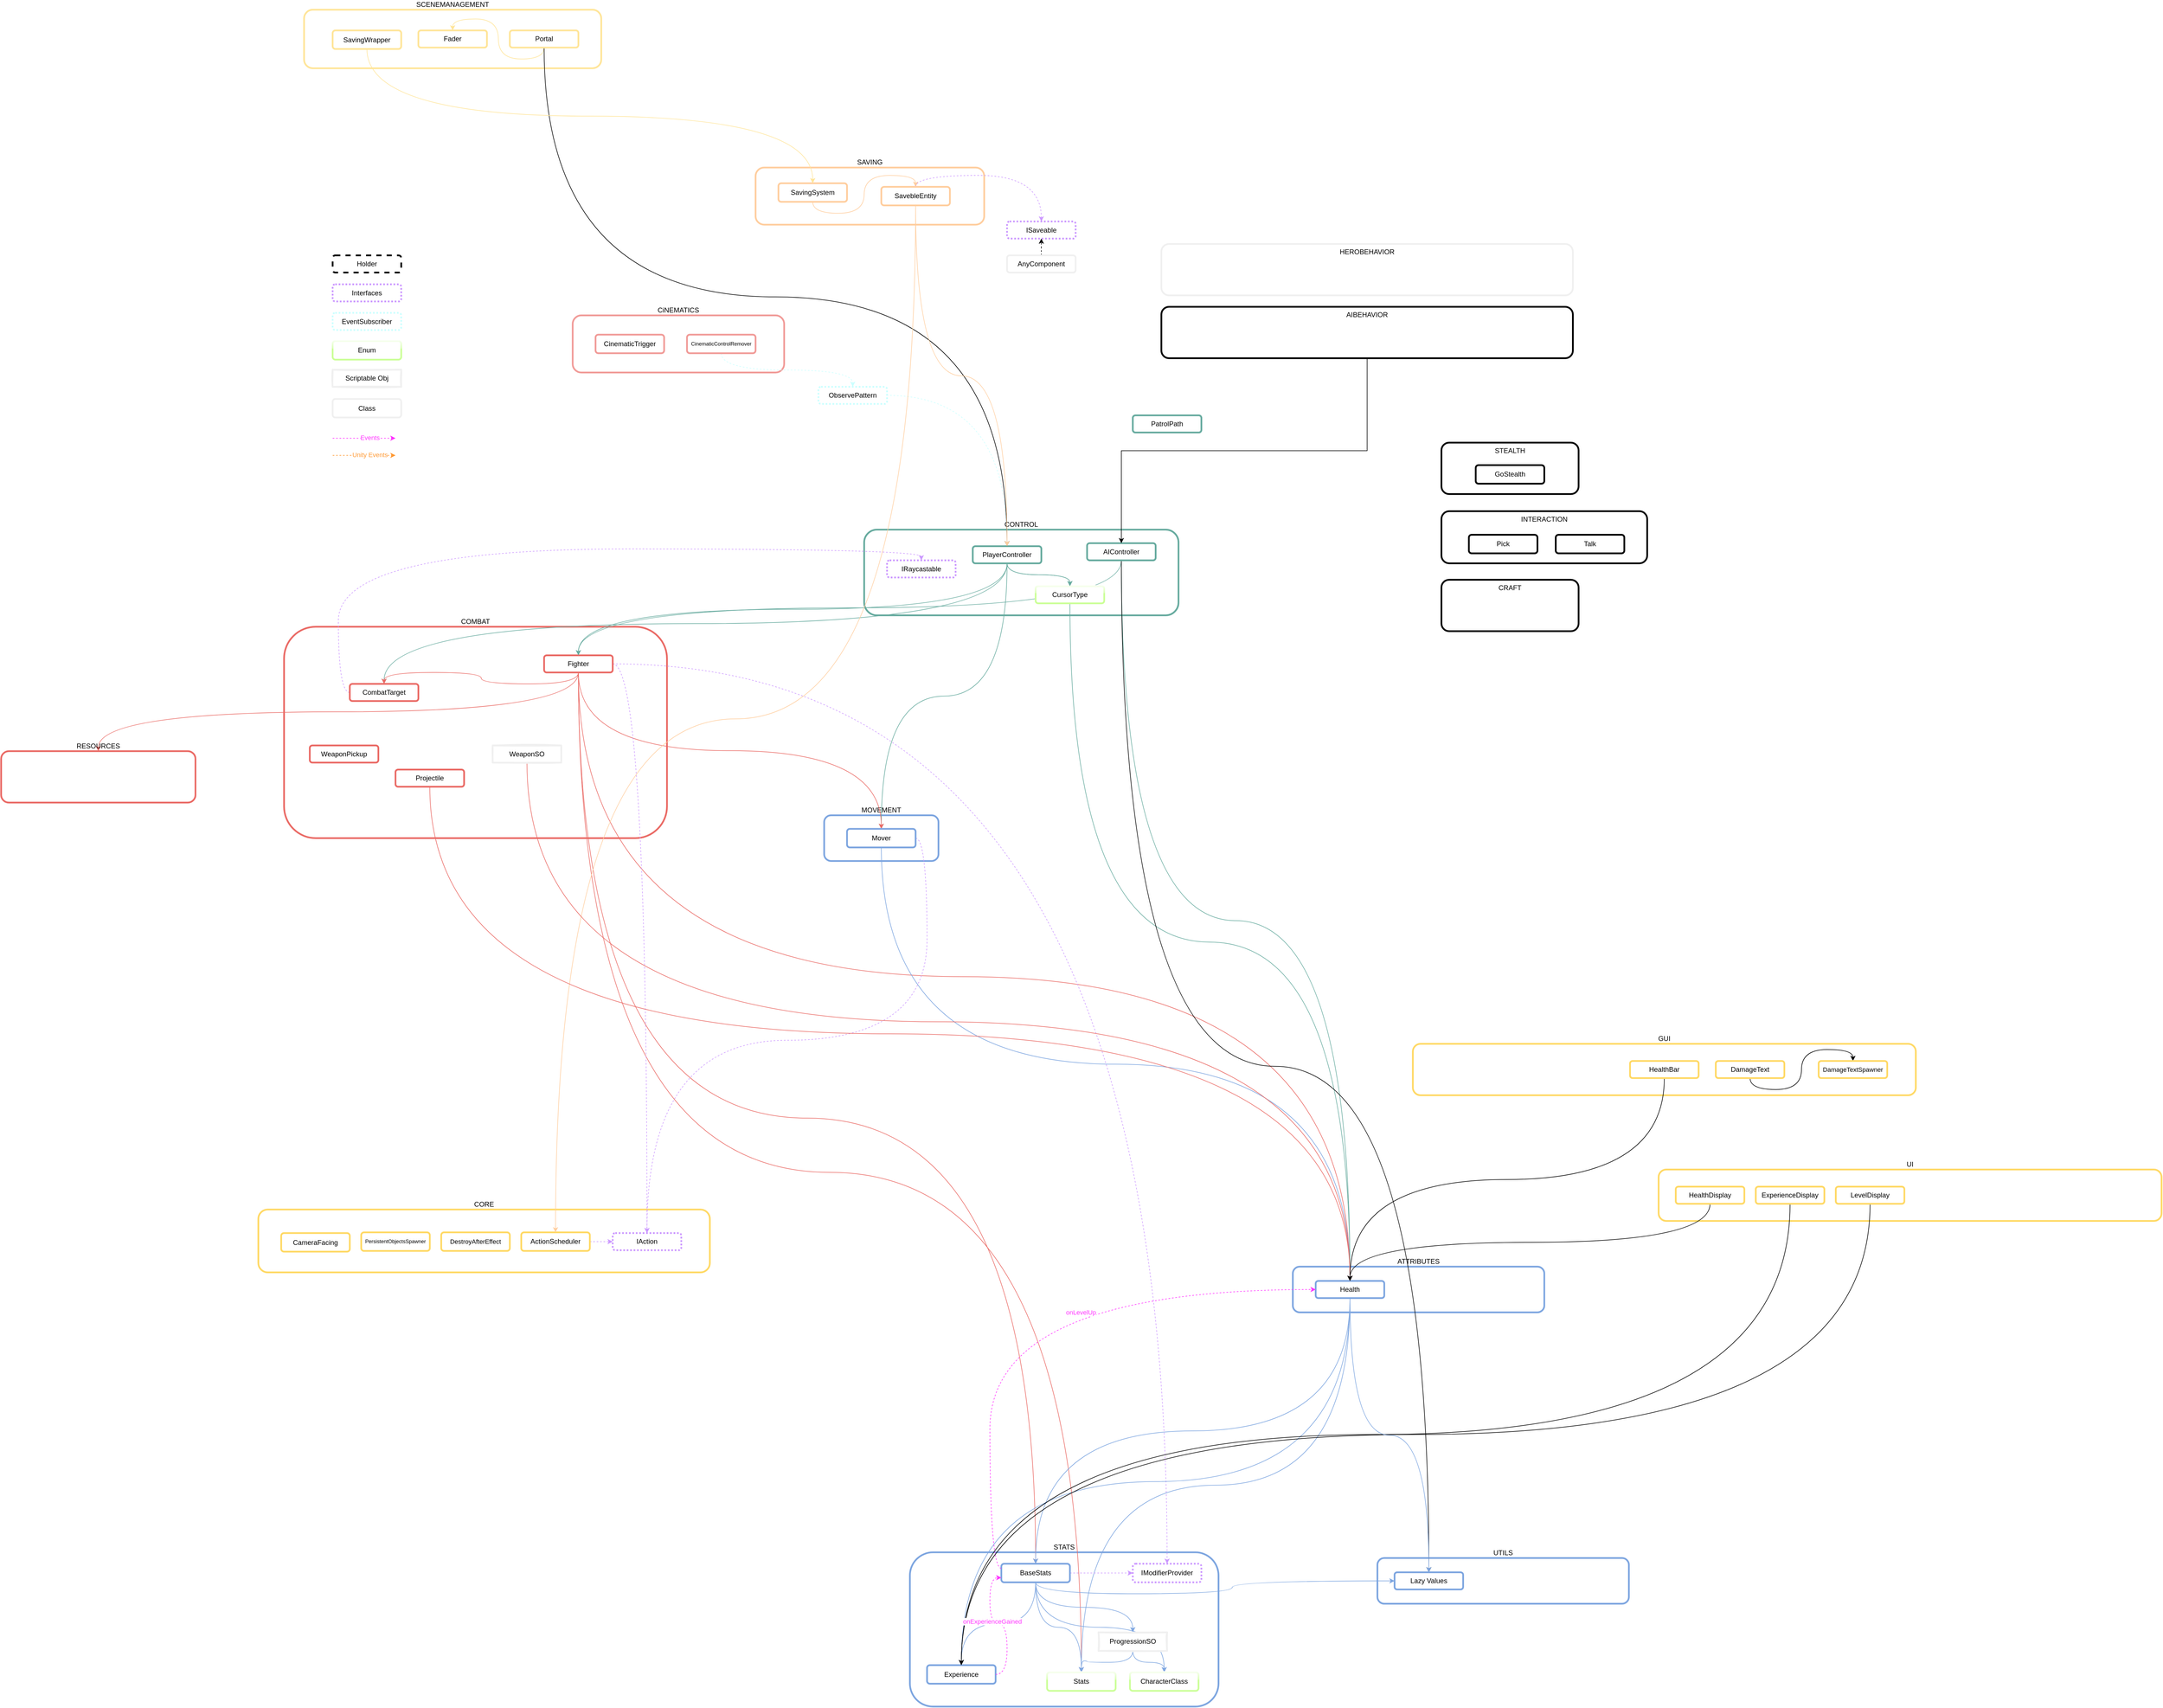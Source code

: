 <mxfile version="13.9.9" type="device"><diagram id="zX314c2a0iVQKS1Djk37" name="Page-1"><mxGraphModel dx="2031" dy="2031" grid="1" gridSize="10" guides="1" tooltips="1" connect="1" arrows="1" fold="1" page="0" pageScale="1" pageWidth="1169" pageHeight="827" math="0" shadow="0"><root><mxCell id="0"/><mxCell id="1" parent="0"/><mxCell id="zsmFEo4YWogc_A4wTc4F-1" value="GUI" style="rounded=1;whiteSpace=wrap;html=1;strokeWidth=3;align=center;labelPosition=center;verticalLabelPosition=top;verticalAlign=bottom;strokeColor=#FFD966;" vertex="1" parent="1"><mxGeometry x="2590" y="1050" width="880" height="90" as="geometry"/></mxCell><mxCell id="X6VIgtb2KW6PNqjNilxe-1" value="UTILS&lt;br&gt;" style="rounded=1;whiteSpace=wrap;html=1;strokeWidth=3;align=center;labelPosition=center;verticalLabelPosition=top;verticalAlign=bottom;strokeColor=#7EA6E0;" parent="1" vertex="1"><mxGeometry x="2528" y="1950" width="440" height="80" as="geometry"/></mxCell><mxCell id="M--ZH-eYUmiinffcp-uR-1" value="STATS" style="rounded=1;whiteSpace=wrap;html=1;strokeWidth=3;align=center;labelPosition=center;verticalLabelPosition=top;verticalAlign=bottom;strokeColor=#7EA6E0;" parent="1" vertex="1"><mxGeometry x="1710" y="1940" width="540" height="270" as="geometry"/></mxCell><mxCell id="ZDkZoz8RjI6pT5Ul04WW-2" value="ATTRIBUTES" style="rounded=1;whiteSpace=wrap;html=1;strokeWidth=3;align=center;labelPosition=center;verticalLabelPosition=top;verticalAlign=bottom;strokeColor=#7EA6E0;" parent="1" vertex="1"><mxGeometry x="2380" y="1440" width="440" height="80" as="geometry"/></mxCell><mxCell id="iRH559UZHxlroSiiS6P8-4" value="CONTROL" style="rounded=1;whiteSpace=wrap;html=1;strokeWidth=3;align=center;labelPosition=center;verticalLabelPosition=top;verticalAlign=bottom;strokeColor=#67AB9F;" parent="1" vertex="1"><mxGeometry x="1630" y="150" width="550" height="150" as="geometry"/></mxCell><mxCell id="iRH559UZHxlroSiiS6P8-5" value="COMBAT" style="rounded=1;whiteSpace=wrap;html=1;strokeWidth=3;align=center;labelPosition=center;verticalLabelPosition=top;verticalAlign=bottom;strokeColor=#EA6B66;" parent="1" vertex="1"><mxGeometry x="615" y="320" width="670" height="370" as="geometry"/></mxCell><mxCell id="iRH559UZHxlroSiiS6P8-6" value="MOVEMENT" style="rounded=1;whiteSpace=wrap;html=1;strokeWidth=3;align=center;labelPosition=center;verticalLabelPosition=top;verticalAlign=bottom;strokeColor=#7EA6E0;" parent="1" vertex="1"><mxGeometry x="1560" y="650" width="200" height="80" as="geometry"/></mxCell><mxCell id="iRH559UZHxlroSiiS6P8-7" value="CORE" style="rounded=1;whiteSpace=wrap;html=1;strokeWidth=3;align=center;labelPosition=center;verticalLabelPosition=top;verticalAlign=bottom;strokeColor=#FFD966;" parent="1" vertex="1"><mxGeometry x="570" y="1340" width="790" height="110" as="geometry"/></mxCell><mxCell id="iRH559UZHxlroSiiS6P8-12" style="edgeStyle=orthogonalEdgeStyle;curved=1;rounded=0;orthogonalLoop=1;jettySize=auto;html=1;exitX=0.5;exitY=1;exitDx=0;exitDy=0;strokeColor=#67AB9F;" parent="1" source="iRH559UZHxlroSiiS6P8-8" target="iRH559UZHxlroSiiS6P8-9" edge="1"><mxGeometry relative="1" as="geometry"/></mxCell><mxCell id="iRH559UZHxlroSiiS6P8-13" style="edgeStyle=orthogonalEdgeStyle;curved=1;rounded=0;orthogonalLoop=1;jettySize=auto;html=1;exitX=0.5;exitY=1;exitDx=0;exitDy=0;strokeColor=#67AB9F;" parent="1" source="iRH559UZHxlroSiiS6P8-8" target="iRH559UZHxlroSiiS6P8-10" edge="1"><mxGeometry relative="1" as="geometry"/></mxCell><mxCell id="iRH559UZHxlroSiiS6P8-14" style="edgeStyle=orthogonalEdgeStyle;curved=1;rounded=0;orthogonalLoop=1;jettySize=auto;html=1;exitX=0.5;exitY=1;exitDx=0;exitDy=0;strokeColor=#67AB9F;" parent="1" source="iRH559UZHxlroSiiS6P8-8" target="iRH559UZHxlroSiiS6P8-11" edge="1"><mxGeometry relative="1" as="geometry"/></mxCell><mxCell id="kNCLd0JwzTP5LptZBHXd-3" style="edgeStyle=orthogonalEdgeStyle;rounded=0;orthogonalLoop=1;jettySize=auto;html=1;exitX=0.5;exitY=1;exitDx=0;exitDy=0;entryX=0.5;entryY=0;entryDx=0;entryDy=0;curved=1;strokeColor=#67AB9F;" parent="1" source="e0aP07f5yo4V5EeplBB_-1" target="iRH559UZHxlroSiiS6P8-15" edge="1"><mxGeometry relative="1" as="geometry"/></mxCell><mxCell id="N1wHUoAwiyRKqID2jfQn-6" style="edgeStyle=orthogonalEdgeStyle;curved=1;rounded=0;orthogonalLoop=1;jettySize=auto;html=1;exitX=0.5;exitY=0;exitDx=0;exitDy=0;entryX=1;entryY=0.5;entryDx=0;entryDy=0;dashed=1;strokeColor=#CCFFFF;startArrow=classic;startFill=1;endArrow=none;endFill=0;" parent="1" source="iRH559UZHxlroSiiS6P8-8" target="N1wHUoAwiyRKqID2jfQn-3" edge="1"><mxGeometry relative="1" as="geometry"/></mxCell><mxCell id="e0aP07f5yo4V5EeplBB_-2" style="edgeStyle=orthogonalEdgeStyle;rounded=0;orthogonalLoop=1;jettySize=auto;html=1;exitX=0.5;exitY=1;exitDx=0;exitDy=0;strokeColor=#67AB9F;curved=1;" parent="1" source="iRH559UZHxlroSiiS6P8-8" target="e0aP07f5yo4V5EeplBB_-1" edge="1"><mxGeometry relative="1" as="geometry"/></mxCell><mxCell id="iRH559UZHxlroSiiS6P8-8" value="PlayerController" style="rounded=1;whiteSpace=wrap;html=1;strokeWidth=3;strokeColor=#67AB9F;" parent="1" vertex="1"><mxGeometry x="1820" y="179" width="120" height="30" as="geometry"/></mxCell><mxCell id="cIVPpor3GwVB7rOZy5on-6" style="edgeStyle=orthogonalEdgeStyle;curved=1;rounded=0;orthogonalLoop=1;jettySize=auto;html=1;exitX=0;exitY=0.5;exitDx=0;exitDy=0;entryX=0.5;entryY=0;entryDx=0;entryDy=0;dashed=1;strokeColor=#CC99FF;startFill=0;" parent="1" source="iRH559UZHxlroSiiS6P8-9" target="cIVPpor3GwVB7rOZy5on-1" edge="1"><mxGeometry relative="1" as="geometry"/></mxCell><mxCell id="iRH559UZHxlroSiiS6P8-9" value="CombatTarget" style="rounded=1;whiteSpace=wrap;html=1;strokeWidth=3;strokeColor=#EA6B66;" parent="1" vertex="1"><mxGeometry x="730" y="420" width="120" height="30" as="geometry"/></mxCell><mxCell id="iRH559UZHxlroSiiS6P8-24" style="edgeStyle=orthogonalEdgeStyle;curved=1;rounded=0;orthogonalLoop=1;jettySize=auto;html=1;exitX=0.5;exitY=1;exitDx=0;exitDy=0;entryX=0.5;entryY=0;entryDx=0;entryDy=0;strokeColor=#EA6B66;" parent="1" source="iRH559UZHxlroSiiS6P8-10" target="iRH559UZHxlroSiiS6P8-9" edge="1"><mxGeometry relative="1" as="geometry"/></mxCell><mxCell id="kNCLd0JwzTP5LptZBHXd-7" style="edgeStyle=orthogonalEdgeStyle;curved=1;rounded=0;orthogonalLoop=1;jettySize=auto;html=1;exitX=0.5;exitY=1;exitDx=0;exitDy=0;strokeColor=#EA6B66;" parent="1" source="iRH559UZHxlroSiiS6P8-10" target="iRH559UZHxlroSiiS6P8-15" edge="1"><mxGeometry relative="1" as="geometry"/></mxCell><mxCell id="kNCLd0JwzTP5LptZBHXd-11" style="edgeStyle=orthogonalEdgeStyle;curved=1;rounded=0;orthogonalLoop=1;jettySize=auto;html=1;exitX=0.5;exitY=1;exitDx=0;exitDy=0;entryX=0.5;entryY=0;entryDx=0;entryDy=0;strokeColor=#EA6B66;fontSize=11;" parent="1" source="iRH559UZHxlroSiiS6P8-10" target="iRH559UZHxlroSiiS6P8-11" edge="1"><mxGeometry relative="1" as="geometry"/></mxCell><mxCell id="ViICGSx4NlkoQtT_HBVr-11" style="edgeStyle=orthogonalEdgeStyle;curved=1;rounded=0;orthogonalLoop=1;jettySize=auto;html=1;exitX=0.5;exitY=1;exitDx=0;exitDy=0;strokeColor=#EA6B66;" parent="1" source="iRH559UZHxlroSiiS6P8-10" target="ViICGSx4NlkoQtT_HBVr-10" edge="1"><mxGeometry relative="1" as="geometry"/></mxCell><mxCell id="rMX1WeO0hdHqFgPA3dSa-14" style="edgeStyle=orthogonalEdgeStyle;curved=1;rounded=0;orthogonalLoop=1;jettySize=auto;html=1;exitX=0.5;exitY=1;exitDx=0;exitDy=0;strokeColor=#EA6B66;fontColor=#f0f0f0;" parent="1" source="iRH559UZHxlroSiiS6P8-10" target="M--ZH-eYUmiinffcp-uR-2" edge="1"><mxGeometry relative="1" as="geometry"/></mxCell><mxCell id="rMX1WeO0hdHqFgPA3dSa-15" style="edgeStyle=orthogonalEdgeStyle;curved=1;rounded=0;orthogonalLoop=1;jettySize=auto;html=1;exitX=0.5;exitY=1;exitDx=0;exitDy=0;strokeColor=#EA6B66;fontColor=#f0f0f0;" parent="1" source="iRH559UZHxlroSiiS6P8-10" target="SrPhJX4Bb_pIo2yQC8EW-4" edge="1"><mxGeometry relative="1" as="geometry"/></mxCell><mxCell id="UjUzf3WpbXGzhNyK7RH4-28" style="edgeStyle=orthogonalEdgeStyle;curved=1;rounded=0;orthogonalLoop=1;jettySize=auto;html=1;exitX=1;exitY=0.5;exitDx=0;exitDy=0;dashed=1;startArrow=none;startFill=0;strokeColor=#CC99FF;" parent="1" source="iRH559UZHxlroSiiS6P8-10" target="UjUzf3WpbXGzhNyK7RH4-18" edge="1"><mxGeometry relative="1" as="geometry"/></mxCell><mxCell id="UjUzf3WpbXGzhNyK7RH4-29" style="edgeStyle=orthogonalEdgeStyle;curved=1;rounded=0;orthogonalLoop=1;jettySize=auto;html=1;exitX=1;exitY=0.5;exitDx=0;exitDy=0;dashed=1;startArrow=none;startFill=0;strokeColor=#CC99FF;" parent="1" source="iRH559UZHxlroSiiS6P8-10" target="iRH559UZHxlroSiiS6P8-19" edge="1"><mxGeometry relative="1" as="geometry"/></mxCell><mxCell id="iRH559UZHxlroSiiS6P8-10" value="Fighter" style="rounded=1;whiteSpace=wrap;html=1;strokeWidth=3;strokeColor=#EA6B66;" parent="1" vertex="1"><mxGeometry x="1070" y="370" width="120" height="30" as="geometry"/></mxCell><mxCell id="kNCLd0JwzTP5LptZBHXd-2" style="edgeStyle=orthogonalEdgeStyle;rounded=0;orthogonalLoop=1;jettySize=auto;html=1;exitX=0.5;exitY=1;exitDx=0;exitDy=0;curved=1;strokeColor=#7EA6E0;" parent="1" source="iRH559UZHxlroSiiS6P8-11" target="iRH559UZHxlroSiiS6P8-15" edge="1"><mxGeometry relative="1" as="geometry"/></mxCell><mxCell id="UjUzf3WpbXGzhNyK7RH4-30" style="edgeStyle=orthogonalEdgeStyle;curved=1;rounded=0;orthogonalLoop=1;jettySize=auto;html=1;exitX=1;exitY=0.5;exitDx=0;exitDy=0;dashed=1;startArrow=none;startFill=0;strokeColor=#CC99FF;" parent="1" source="iRH559UZHxlroSiiS6P8-11" target="iRH559UZHxlroSiiS6P8-19" edge="1"><mxGeometry relative="1" as="geometry"/></mxCell><mxCell id="iRH559UZHxlroSiiS6P8-11" value="Mover" style="rounded=1;whiteSpace=wrap;html=1;strokeWidth=3;strokeColor=#7EA6E0;" parent="1" vertex="1"><mxGeometry x="1600" y="673.75" width="120" height="32.5" as="geometry"/></mxCell><mxCell id="SrPhJX4Bb_pIo2yQC8EW-3" style="edgeStyle=orthogonalEdgeStyle;curved=1;rounded=0;orthogonalLoop=1;jettySize=auto;html=1;exitX=0.5;exitY=1;exitDx=0;exitDy=0;strokeColor=#7EA6E0;" parent="1" source="iRH559UZHxlroSiiS6P8-15" target="SrPhJX4Bb_pIo2yQC8EW-2" edge="1"><mxGeometry relative="1" as="geometry"/></mxCell><mxCell id="UjUzf3WpbXGzhNyK7RH4-1" style="edgeStyle=orthogonalEdgeStyle;rounded=0;orthogonalLoop=1;jettySize=auto;html=1;exitX=0.5;exitY=1;exitDx=0;exitDy=0;curved=1;strokeColor=#7EA6E0;" parent="1" source="iRH559UZHxlroSiiS6P8-15" target="M--ZH-eYUmiinffcp-uR-2" edge="1"><mxGeometry relative="1" as="geometry"/></mxCell><mxCell id="UjUzf3WpbXGzhNyK7RH4-31" style="edgeStyle=orthogonalEdgeStyle;curved=1;rounded=0;orthogonalLoop=1;jettySize=auto;html=1;exitX=0.5;exitY=1;exitDx=0;exitDy=0;startArrow=none;strokeColor=#7EA6E0;" parent="1" source="iRH559UZHxlroSiiS6P8-15" target="SrPhJX4Bb_pIo2yQC8EW-4" edge="1"><mxGeometry relative="1" as="geometry"/></mxCell><mxCell id="iRH559UZHxlroSiiS6P8-15" value="Health" style="rounded=1;whiteSpace=wrap;html=1;strokeWidth=3;strokeColor=#7EA6E0;" parent="1" vertex="1"><mxGeometry x="2420" y="1465" width="120" height="30" as="geometry"/></mxCell><mxCell id="UjUzf3WpbXGzhNyK7RH4-26" style="edgeStyle=orthogonalEdgeStyle;curved=1;rounded=0;orthogonalLoop=1;jettySize=auto;html=1;exitX=1;exitY=0.5;exitDx=0;exitDy=0;entryX=0;entryY=0.5;entryDx=0;entryDy=0;dashed=1;startArrow=none;startFill=0;strokeColor=#CC99FF;" parent="1" source="iRH559UZHxlroSiiS6P8-18" target="iRH559UZHxlroSiiS6P8-19" edge="1"><mxGeometry relative="1" as="geometry"/></mxCell><mxCell id="iRH559UZHxlroSiiS6P8-18" value="ActionScheduler" style="rounded=1;whiteSpace=wrap;html=1;strokeWidth=3;strokeColor=#FFD966;" parent="1" vertex="1"><mxGeometry x="1030" y="1380" width="120" height="32.5" as="geometry"/></mxCell><mxCell id="iRH559UZHxlroSiiS6P8-19" value="IAction" style="rounded=1;whiteSpace=wrap;html=1;strokeWidth=3;strokeColor=#CC99FF;dashed=1;dashPattern=1 1;" parent="1" vertex="1"><mxGeometry x="1190" y="1381.25" width="120" height="30" as="geometry"/></mxCell><mxCell id="iRH559UZHxlroSiiS6P8-25" value="STEALTH" style="rounded=1;whiteSpace=wrap;html=1;strokeWidth=3;align=center;labelPosition=center;verticalLabelPosition=middle;verticalAlign=top;" parent="1" vertex="1"><mxGeometry x="2640" y="-2.25" width="240" height="90" as="geometry"/></mxCell><mxCell id="iRH559UZHxlroSiiS6P8-26" value="INTERACTION" style="rounded=1;whiteSpace=wrap;html=1;strokeWidth=3;align=center;labelPosition=center;verticalLabelPosition=middle;verticalAlign=top;" parent="1" vertex="1"><mxGeometry x="2640" y="117.75" width="360" height="91.25" as="geometry"/></mxCell><mxCell id="iRH559UZHxlroSiiS6P8-27" value="Pick" style="rounded=1;whiteSpace=wrap;html=1;strokeWidth=3;" parent="1" vertex="1"><mxGeometry x="2688" y="159" width="120" height="32.5" as="geometry"/></mxCell><mxCell id="iRH559UZHxlroSiiS6P8-28" value="Talk" style="rounded=1;whiteSpace=wrap;html=1;strokeWidth=3;" parent="1" vertex="1"><mxGeometry x="2840" y="159" width="120" height="32.5" as="geometry"/></mxCell><mxCell id="iRH559UZHxlroSiiS6P8-32" value="GoStealth" style="rounded=1;whiteSpace=wrap;html=1;strokeWidth=3;" parent="1" vertex="1"><mxGeometry x="2700" y="37.12" width="120" height="32.5" as="geometry"/></mxCell><mxCell id="kNCLd0JwzTP5LptZBHXd-4" style="edgeStyle=orthogonalEdgeStyle;curved=1;rounded=0;orthogonalLoop=1;jettySize=auto;html=1;exitX=0.5;exitY=1;exitDx=0;exitDy=0;strokeColor=#67AB9F;" parent="1" source="kNCLd0JwzTP5LptZBHXd-1" target="iRH559UZHxlroSiiS6P8-10" edge="1"><mxGeometry relative="1" as="geometry"/></mxCell><mxCell id="kNCLd0JwzTP5LptZBHXd-5" style="edgeStyle=orthogonalEdgeStyle;curved=1;rounded=0;orthogonalLoop=1;jettySize=auto;html=1;exitX=0.5;exitY=1;exitDx=0;exitDy=0;strokeColor=#67AB9F;" parent="1" source="kNCLd0JwzTP5LptZBHXd-1" target="iRH559UZHxlroSiiS6P8-15" edge="1"><mxGeometry relative="1" as="geometry"/></mxCell><mxCell id="X6VIgtb2KW6PNqjNilxe-5" style="edgeStyle=orthogonalEdgeStyle;curved=1;rounded=0;orthogonalLoop=1;jettySize=auto;html=1;exitX=0.5;exitY=1;exitDx=0;exitDy=0;entryX=0.5;entryY=0;entryDx=0;entryDy=0;" parent="1" source="kNCLd0JwzTP5LptZBHXd-1" target="X6VIgtb2KW6PNqjNilxe-2" edge="1"><mxGeometry relative="1" as="geometry"/></mxCell><mxCell id="kNCLd0JwzTP5LptZBHXd-1" value="AIController" style="rounded=1;whiteSpace=wrap;html=1;strokeWidth=3;strokeColor=#67AB9F;" parent="1" vertex="1"><mxGeometry x="2020" y="173.75" width="120" height="30" as="geometry"/></mxCell><mxCell id="kNCLd0JwzTP5LptZBHXd-6" value="Holder" style="rounded=1;whiteSpace=wrap;html=1;strokeWidth=3;dashed=1;" parent="1" vertex="1"><mxGeometry x="700" y="-330" width="120" height="30" as="geometry"/></mxCell><mxCell id="kNCLd0JwzTP5LptZBHXd-8" value="CRAFT" style="rounded=1;whiteSpace=wrap;html=1;strokeWidth=3;align=center;labelPosition=center;verticalLabelPosition=middle;verticalAlign=top;" parent="1" vertex="1"><mxGeometry x="2640" y="237.75" width="240" height="90" as="geometry"/></mxCell><mxCell id="kNCLd0JwzTP5LptZBHXd-10" value="Interfaces" style="rounded=1;whiteSpace=wrap;html=1;strokeWidth=3;strokeColor=#CC99FF;dashed=1;dashPattern=1 1;" parent="1" vertex="1"><mxGeometry x="700" y="-279.37" width="120" height="30" as="geometry"/></mxCell><mxCell id="ciauo1n9awB_bm5yY3an-2" style="edgeStyle=orthogonalEdgeStyle;rounded=0;orthogonalLoop=1;jettySize=auto;html=1;exitX=0.5;exitY=1;exitDx=0;exitDy=0;" parent="1" source="ciauo1n9awB_bm5yY3an-1" target="kNCLd0JwzTP5LptZBHXd-1" edge="1"><mxGeometry relative="1" as="geometry"/></mxCell><mxCell id="ciauo1n9awB_bm5yY3an-1" value="AIBEHAVIOR" style="rounded=1;whiteSpace=wrap;html=1;strokeWidth=3;align=center;labelPosition=center;verticalLabelPosition=middle;verticalAlign=top;" parent="1" vertex="1"><mxGeometry x="2150" y="-240" width="720" height="90" as="geometry"/></mxCell><mxCell id="ciauo1n9awB_bm5yY3an-3" value="PatrolPath" style="rounded=1;whiteSpace=wrap;html=1;strokeWidth=3;strokeColor=#67AB9F;" parent="1" vertex="1"><mxGeometry x="2100" y="-50" width="120" height="30" as="geometry"/></mxCell><mxCell id="5K2S2vKHAfXSxy706iJU-1" value="CiNEMATICS" style="rounded=1;whiteSpace=wrap;html=1;strokeWidth=3;align=center;labelPosition=center;verticalLabelPosition=top;verticalAlign=bottom;strokeColor=#F19C99;" parent="1" vertex="1"><mxGeometry x="1120" y="-225" width="370" height="100" as="geometry"/></mxCell><mxCell id="5K2S2vKHAfXSxy706iJU-3" value="CinematicTrigger" style="rounded=1;whiteSpace=wrap;html=1;strokeWidth=3;strokeColor=#F19C99;verticalAlign=middle;" parent="1" vertex="1"><mxGeometry x="1160" y="-191.25" width="120" height="32.5" as="geometry"/></mxCell><mxCell id="5K2S2vKHAfXSxy706iJU-4" value="EventSubscriber" style="rounded=1;whiteSpace=wrap;html=1;strokeWidth=3;dashed=1;dashPattern=1 1;strokeColor=#CCFFFF;" parent="1" vertex="1"><mxGeometry x="700" y="-229.37" width="120" height="30" as="geometry"/></mxCell><mxCell id="N1wHUoAwiyRKqID2jfQn-4" style="edgeStyle=orthogonalEdgeStyle;rounded=0;orthogonalLoop=1;jettySize=auto;html=1;exitX=0.5;exitY=1;exitDx=0;exitDy=0;curved=1;dashed=1;strokeColor=#CCFFFF;startArrow=none;startFill=0;" parent="1" source="5K2S2vKHAfXSxy706iJU-5" target="N1wHUoAwiyRKqID2jfQn-3" edge="1"><mxGeometry relative="1" as="geometry"/></mxCell><mxCell id="5K2S2vKHAfXSxy706iJU-5" value="CinematicControlRemover" style="rounded=1;whiteSpace=wrap;html=1;strokeWidth=3;strokeColor=#F19C99;verticalAlign=middle;fontSize=9;" parent="1" vertex="1"><mxGeometry x="1320" y="-191.25" width="120" height="32.5" as="geometry"/></mxCell><mxCell id="N1wHUoAwiyRKqID2jfQn-3" value="ObservePattern" style="rounded=1;whiteSpace=wrap;html=1;strokeWidth=3;dashed=1;dashPattern=1 1;strokeColor=#CCFFFF;" parent="1" vertex="1"><mxGeometry x="1550" y="-100" width="120" height="30" as="geometry"/></mxCell><mxCell id="N1wHUoAwiyRKqID2jfQn-7" value="SCENEMANAGEMENT" style="rounded=1;whiteSpace=wrap;html=1;strokeWidth=3;align=center;labelPosition=center;verticalLabelPosition=top;verticalAlign=bottom;strokeColor=#FFE599;" parent="1" vertex="1"><mxGeometry x="650" y="-760" width="520" height="102.5" as="geometry"/></mxCell><mxCell id="N1wHUoAwiyRKqID2jfQn-9" value="Fader" style="rounded=1;whiteSpace=wrap;html=1;strokeWidth=3;strokeColor=#FFE599;" parent="1" vertex="1"><mxGeometry x="850" y="-723.75" width="120" height="30" as="geometry"/></mxCell><mxCell id="N1wHUoAwiyRKqID2jfQn-12" style="edgeStyle=orthogonalEdgeStyle;curved=1;rounded=0;orthogonalLoop=1;jettySize=auto;html=1;exitX=0.5;exitY=1;exitDx=0;exitDy=0;entryX=0.5;entryY=0;entryDx=0;entryDy=0;startArrow=none;startFill=0;strokeColor=#FFE599;endArrow=classic;endFill=1;" parent="1" source="N1wHUoAwiyRKqID2jfQn-10" target="N1wHUoAwiyRKqID2jfQn-9" edge="1"><mxGeometry relative="1" as="geometry"/></mxCell><mxCell id="zsmFEo4YWogc_A4wTc4F-4" style="edgeStyle=orthogonalEdgeStyle;curved=1;rounded=0;orthogonalLoop=1;jettySize=auto;html=1;exitX=0.5;exitY=1;exitDx=0;exitDy=0;entryX=0.5;entryY=0;entryDx=0;entryDy=0;" edge="1" parent="1" source="N1wHUoAwiyRKqID2jfQn-10" target="iRH559UZHxlroSiiS6P8-8"><mxGeometry relative="1" as="geometry"/></mxCell><mxCell id="N1wHUoAwiyRKqID2jfQn-10" value="Portal" style="rounded=1;whiteSpace=wrap;html=1;strokeWidth=3;strokeColor=#FFE599;" parent="1" vertex="1"><mxGeometry x="1010" y="-723.75" width="120" height="30" as="geometry"/></mxCell><mxCell id="N1wHUoAwiyRKqID2jfQn-13" value="PersistentObjectsSpawner" style="rounded=1;whiteSpace=wrap;html=1;strokeWidth=3;strokeColor=#FFD966;fontSize=9;" parent="1" vertex="1"><mxGeometry x="750" y="1380" width="120" height="32.5" as="geometry"/></mxCell><mxCell id="N1wHUoAwiyRKqID2jfQn-14" value="SAVING&lt;br&gt;" style="rounded=1;whiteSpace=wrap;html=1;strokeWidth=3;align=center;labelPosition=center;verticalLabelPosition=top;verticalAlign=bottom;strokeColor=#FFCE9F;" parent="1" vertex="1"><mxGeometry x="1440" y="-483.75" width="400" height="100" as="geometry"/></mxCell><mxCell id="Mkf17UDLlmEJd6N1qRmk-4" style="edgeStyle=orthogonalEdgeStyle;rounded=0;orthogonalLoop=1;jettySize=auto;html=1;exitX=0.5;exitY=1;exitDx=0;exitDy=0;entryX=0.5;entryY=0;entryDx=0;entryDy=0;curved=1;strokeColor=#FFCE9F;" parent="1" source="Mkf17UDLlmEJd6N1qRmk-1" target="Mkf17UDLlmEJd6N1qRmk-3" edge="1"><mxGeometry relative="1" as="geometry"/></mxCell><mxCell id="Mkf17UDLlmEJd6N1qRmk-1" value="SavingSystem" style="rounded=1;whiteSpace=wrap;html=1;strokeWidth=3;verticalAlign=middle;strokeColor=#FFCE9F;" parent="1" vertex="1"><mxGeometry x="1480" y="-456.25" width="120" height="32.5" as="geometry"/></mxCell><mxCell id="ViICGSx4NlkoQtT_HBVr-8" style="edgeStyle=orthogonalEdgeStyle;curved=1;rounded=0;orthogonalLoop=1;jettySize=auto;html=1;exitX=0.5;exitY=1;exitDx=0;exitDy=0;entryX=0.5;entryY=0;entryDx=0;entryDy=0;strokeColor=#FFE599;endFill=1;startFill=0;" parent="1" source="Mkf17UDLlmEJd6N1qRmk-2" target="Mkf17UDLlmEJd6N1qRmk-1" edge="1"><mxGeometry relative="1" as="geometry"/></mxCell><mxCell id="Mkf17UDLlmEJd6N1qRmk-2" value="SavingWrapper" style="rounded=1;whiteSpace=wrap;html=1;strokeWidth=3;verticalAlign=middle;strokeColor=#FFE599;" parent="1" vertex="1"><mxGeometry x="700" y="-723.75" width="120" height="32.5" as="geometry"/></mxCell><mxCell id="Mkf17UDLlmEJd6N1qRmk-5" style="edgeStyle=orthogonalEdgeStyle;curved=1;rounded=0;orthogonalLoop=1;jettySize=auto;html=1;exitX=0.5;exitY=1;exitDx=0;exitDy=0;strokeColor=#FFCE9F;" parent="1" source="Mkf17UDLlmEJd6N1qRmk-3" target="iRH559UZHxlroSiiS6P8-8" edge="1"><mxGeometry relative="1" as="geometry"/></mxCell><mxCell id="Mkf17UDLlmEJd6N1qRmk-6" style="edgeStyle=orthogonalEdgeStyle;curved=1;rounded=0;orthogonalLoop=1;jettySize=auto;html=1;exitX=0.5;exitY=1;exitDx=0;exitDy=0;strokeColor=#FFCE9F;" parent="1" source="Mkf17UDLlmEJd6N1qRmk-3" target="iRH559UZHxlroSiiS6P8-18" edge="1"><mxGeometry relative="1" as="geometry"/></mxCell><mxCell id="ViICGSx4NlkoQtT_HBVr-4" style="edgeStyle=orthogonalEdgeStyle;curved=1;rounded=0;orthogonalLoop=1;jettySize=auto;html=1;exitX=0.5;exitY=0;exitDx=0;exitDy=0;entryX=0.5;entryY=0;entryDx=0;entryDy=0;dashed=1;strokeColor=#CC99FF;" parent="1" source="Mkf17UDLlmEJd6N1qRmk-3" target="ViICGSx4NlkoQtT_HBVr-3" edge="1"><mxGeometry relative="1" as="geometry"/></mxCell><mxCell id="Mkf17UDLlmEJd6N1qRmk-3" value="SavebleEntity" style="rounded=1;whiteSpace=wrap;html=1;strokeWidth=3;verticalAlign=middle;strokeColor=#FFCE9F;" parent="1" vertex="1"><mxGeometry x="1660" y="-450" width="120" height="32.5" as="geometry"/></mxCell><mxCell id="Mkf17UDLlmEJd6N1qRmk-7" value="HEROBEHAVIOR" style="rounded=1;whiteSpace=wrap;html=1;strokeWidth=3;align=center;labelPosition=center;verticalLabelPosition=middle;verticalAlign=top;strokeColor=#F0F0F0;" parent="1" vertex="1"><mxGeometry x="2150" y="-350" width="720" height="90" as="geometry"/></mxCell><mxCell id="ViICGSx4NlkoQtT_HBVr-3" value="ISaveable" style="rounded=1;whiteSpace=wrap;html=1;strokeWidth=3;dashed=1;dashPattern=1 1;strokeColor=#CC99FF;" parent="1" vertex="1"><mxGeometry x="1880" y="-389.37" width="120" height="30" as="geometry"/></mxCell><mxCell id="ViICGSx4NlkoQtT_HBVr-6" style="edgeStyle=orthogonalEdgeStyle;curved=1;rounded=0;orthogonalLoop=1;jettySize=auto;html=1;exitX=0.5;exitY=0;exitDx=0;exitDy=0;dashed=1;" parent="1" source="ViICGSx4NlkoQtT_HBVr-5" target="ViICGSx4NlkoQtT_HBVr-3" edge="1"><mxGeometry relative="1" as="geometry"/></mxCell><mxCell id="ViICGSx4NlkoQtT_HBVr-5" value="AnyComponent" style="rounded=1;whiteSpace=wrap;html=1;strokeWidth=3;strokeColor=#F0F0F0;" parent="1" vertex="1"><mxGeometry x="1880" y="-330" width="120" height="30" as="geometry"/></mxCell><mxCell id="ViICGSx4NlkoQtT_HBVr-10" value="RESOURCES" style="rounded=1;whiteSpace=wrap;html=1;strokeWidth=3;align=center;labelPosition=center;verticalLabelPosition=top;verticalAlign=bottom;strokeColor=#EA6B66;" parent="1" vertex="1"><mxGeometry x="120" y="537.75" width="340" height="90" as="geometry"/></mxCell><mxCell id="oPLiyMP14bYIOw7efiJT-1" value="WeaponPickup" style="rounded=1;whiteSpace=wrap;html=1;strokeWidth=3;strokeColor=#EA6B66;" parent="1" vertex="1"><mxGeometry x="660" y="527.75" width="120" height="30" as="geometry"/></mxCell><mxCell id="oPLiyMP14bYIOw7efiJT-3" style="edgeStyle=orthogonalEdgeStyle;rounded=0;orthogonalLoop=1;jettySize=auto;html=1;exitX=0.5;exitY=1;exitDx=0;exitDy=0;entryX=0.5;entryY=0;entryDx=0;entryDy=0;strokeColor=#EA6B66;curved=1;" parent="1" source="oPLiyMP14bYIOw7efiJT-2" target="iRH559UZHxlroSiiS6P8-15" edge="1"><mxGeometry relative="1" as="geometry"/></mxCell><mxCell id="oPLiyMP14bYIOw7efiJT-2" value="Projectile" style="rounded=1;whiteSpace=wrap;html=1;strokeWidth=3;strokeColor=#EA6B66;" parent="1" vertex="1"><mxGeometry x="810" y="570" width="120" height="30" as="geometry"/></mxCell><mxCell id="oPLiyMP14bYIOw7efiJT-5" style="edgeStyle=orthogonalEdgeStyle;curved=1;rounded=0;orthogonalLoop=1;jettySize=auto;html=1;exitX=0.5;exitY=1;exitDx=0;exitDy=0;strokeColor=#EA6B66;" parent="1" source="oPLiyMP14bYIOw7efiJT-4" target="iRH559UZHxlroSiiS6P8-15" edge="1"><mxGeometry relative="1" as="geometry"><mxPoint x="1880" y="750" as="targetPoint"/></mxGeometry></mxCell><mxCell id="oPLiyMP14bYIOw7efiJT-4" value="WeaponSO" style="rounded=0;whiteSpace=wrap;html=1;strokeWidth=3;strokeColor=#f0f0f0;shadow=0;gradientDirection=east;glass=0;sketch=1;" parent="1" vertex="1"><mxGeometry x="980" y="527.75" width="120" height="30" as="geometry"/></mxCell><mxCell id="8XZOd8Yv6ka2B8i0Pcgx-1" value="DestroyAfterEffect" style="rounded=1;whiteSpace=wrap;html=1;strokeWidth=3;strokeColor=#FFD966;fontSize=11;" parent="1" vertex="1"><mxGeometry x="890" y="1380" width="120" height="32.5" as="geometry"/></mxCell><mxCell id="SrPhJX4Bb_pIo2yQC8EW-9" style="edgeStyle=orthogonalEdgeStyle;curved=1;rounded=0;orthogonalLoop=1;jettySize=auto;html=1;exitX=0.5;exitY=1;exitDx=0;exitDy=0;entryX=0.5;entryY=0;entryDx=0;entryDy=0;strokeColor=#7EA6E0;" parent="1" source="M--ZH-eYUmiinffcp-uR-2" target="SrPhJX4Bb_pIo2yQC8EW-2" edge="1"><mxGeometry relative="1" as="geometry"/></mxCell><mxCell id="SrPhJX4Bb_pIo2yQC8EW-10" style="edgeStyle=orthogonalEdgeStyle;curved=1;rounded=0;orthogonalLoop=1;jettySize=auto;html=1;exitX=0.5;exitY=1;exitDx=0;exitDy=0;strokeColor=#7EA6E0;" parent="1" source="M--ZH-eYUmiinffcp-uR-2" target="SrPhJX4Bb_pIo2yQC8EW-4" edge="1"><mxGeometry relative="1" as="geometry"/></mxCell><mxCell id="UjUzf3WpbXGzhNyK7RH4-19" style="edgeStyle=orthogonalEdgeStyle;curved=1;rounded=0;orthogonalLoop=1;jettySize=auto;html=1;exitX=1;exitY=0.5;exitDx=0;exitDy=0;entryX=0;entryY=0.5;entryDx=0;entryDy=0;startArrow=none;startFill=0;dashed=1;strokeColor=#CC99FF;" parent="1" source="M--ZH-eYUmiinffcp-uR-2" target="UjUzf3WpbXGzhNyK7RH4-18" edge="1"><mxGeometry relative="1" as="geometry"/></mxCell><mxCell id="bXVBPZHDAnFBpzh7sfVz-1" style="edgeStyle=orthogonalEdgeStyle;rounded=0;orthogonalLoop=1;jettySize=auto;html=1;exitX=0.5;exitY=1;exitDx=0;exitDy=0;entryX=0.5;entryY=0;entryDx=0;entryDy=0;strokeColor=#7EA6E0;curved=1;" parent="1" source="M--ZH-eYUmiinffcp-uR-2" target="ZDkZoz8RjI6pT5Ul04WW-1" edge="1"><mxGeometry relative="1" as="geometry"/></mxCell><mxCell id="bXVBPZHDAnFBpzh7sfVz-2" style="edgeStyle=orthogonalEdgeStyle;curved=1;rounded=0;orthogonalLoop=1;jettySize=auto;html=1;exitX=0.5;exitY=1;exitDx=0;exitDy=0;entryX=0.5;entryY=0;entryDx=0;entryDy=0;strokeColor=#7EA6E0;" parent="1" source="M--ZH-eYUmiinffcp-uR-2" target="SrPhJX4Bb_pIo2yQC8EW-5" edge="1"><mxGeometry relative="1" as="geometry"/></mxCell><mxCell id="X6VIgtb2KW6PNqjNilxe-4" style="edgeStyle=orthogonalEdgeStyle;curved=1;rounded=0;orthogonalLoop=1;jettySize=auto;html=1;exitX=0.5;exitY=1;exitDx=0;exitDy=0;strokeColor=#7EA6E0;" parent="1" source="M--ZH-eYUmiinffcp-uR-2" target="X6VIgtb2KW6PNqjNilxe-2" edge="1"><mxGeometry relative="1" as="geometry"/></mxCell><mxCell id="M--ZH-eYUmiinffcp-uR-2" value="BaseStats" style="rounded=1;whiteSpace=wrap;html=1;strokeWidth=3;strokeColor=#7EA6E0;" parent="1" vertex="1"><mxGeometry x="1870" y="1960" width="120" height="32.5" as="geometry"/></mxCell><mxCell id="SrPhJX4Bb_pIo2yQC8EW-6" style="edgeStyle=orthogonalEdgeStyle;curved=1;rounded=0;orthogonalLoop=1;jettySize=auto;html=1;exitX=0.5;exitY=1;exitDx=0;exitDy=0;strokeColor=#7EA6E0;" parent="1" source="ZDkZoz8RjI6pT5Ul04WW-1" target="SrPhJX4Bb_pIo2yQC8EW-5" edge="1"><mxGeometry relative="1" as="geometry"/></mxCell><mxCell id="SrPhJX4Bb_pIo2yQC8EW-7" style="edgeStyle=orthogonalEdgeStyle;curved=1;rounded=0;orthogonalLoop=1;jettySize=auto;html=1;exitX=0.5;exitY=1;exitDx=0;exitDy=0;strokeColor=#7EA6E0;" parent="1" source="ZDkZoz8RjI6pT5Ul04WW-1" target="SrPhJX4Bb_pIo2yQC8EW-4" edge="1"><mxGeometry relative="1" as="geometry"/></mxCell><mxCell id="ZDkZoz8RjI6pT5Ul04WW-1" value="ProgressionSO" style="rounded=0;whiteSpace=wrap;html=1;strokeWidth=3;strokeColor=#f0f0f0;shadow=0;gradientDirection=east;glass=0;sketch=1;" parent="1" vertex="1"><mxGeometry x="2040" y="2080" width="120" height="32.5" as="geometry"/></mxCell><mxCell id="ZDkZoz8RjI6pT5Ul04WW-3" value="UI&lt;br&gt;" style="rounded=1;whiteSpace=wrap;html=1;strokeWidth=3;align=center;labelPosition=center;verticalLabelPosition=top;verticalAlign=bottom;strokeColor=#FFD966;" parent="1" vertex="1"><mxGeometry x="3020" y="1270" width="880" height="90" as="geometry"/></mxCell><mxCell id="SrPhJX4Bb_pIo2yQC8EW-1" style="edgeStyle=orthogonalEdgeStyle;rounded=0;orthogonalLoop=1;jettySize=auto;html=1;exitX=0.5;exitY=1;exitDx=0;exitDy=0;curved=1;" parent="1" source="ZDkZoz8RjI6pT5Ul04WW-4" target="iRH559UZHxlroSiiS6P8-15" edge="1"><mxGeometry relative="1" as="geometry"/></mxCell><mxCell id="ZDkZoz8RjI6pT5Ul04WW-4" value="HealthDisplay" style="rounded=1;whiteSpace=wrap;html=1;strokeWidth=3;strokeColor=#FFD966;" parent="1" vertex="1"><mxGeometry x="3050" y="1300" width="120" height="30" as="geometry"/></mxCell><mxCell id="SrPhJX4Bb_pIo2yQC8EW-2" value="Experience" style="rounded=1;whiteSpace=wrap;html=1;strokeWidth=3;strokeColor=#7EA6E0;" parent="1" vertex="1"><mxGeometry x="1740" y="2137.5" width="120" height="32.5" as="geometry"/></mxCell><mxCell id="SrPhJX4Bb_pIo2yQC8EW-4" value="Stats" style="rounded=1;whiteSpace=wrap;html=1;strokeWidth=3;strokeColor=#CCFF99;shadow=0;sketch=0;glass=1;" parent="1" vertex="1"><mxGeometry x="1950" y="2150" width="120" height="32.5" as="geometry"/></mxCell><mxCell id="SrPhJX4Bb_pIo2yQC8EW-5" value="CharacterClass" style="rounded=1;whiteSpace=wrap;html=1;strokeWidth=3;strokeColor=#CCFF99;shadow=0;sketch=0;glass=1;" parent="1" vertex="1"><mxGeometry x="2095" y="2150" width="120" height="32.5" as="geometry"/></mxCell><mxCell id="SrPhJX4Bb_pIo2yQC8EW-11" value="Enum" style="rounded=1;whiteSpace=wrap;html=1;strokeWidth=3;shadow=0;sketch=0;glass=1;strokeColor=#CCFF99;" parent="1" vertex="1"><mxGeometry x="700" y="-180" width="120" height="32.5" as="geometry"/></mxCell><mxCell id="SrPhJX4Bb_pIo2yQC8EW-14" style="edgeStyle=orthogonalEdgeStyle;curved=1;rounded=0;orthogonalLoop=1;jettySize=auto;html=1;exitX=0.5;exitY=1;exitDx=0;exitDy=0;fontColor=#FFFFCC;" parent="1" source="SrPhJX4Bb_pIo2yQC8EW-12" target="SrPhJX4Bb_pIo2yQC8EW-2" edge="1"><mxGeometry relative="1" as="geometry"/></mxCell><mxCell id="SrPhJX4Bb_pIo2yQC8EW-12" value="ExperienceDisplay" style="rounded=1;whiteSpace=wrap;html=1;strokeWidth=3;strokeColor=#FFD966;" parent="1" vertex="1"><mxGeometry x="3190" y="1300" width="120" height="30" as="geometry"/></mxCell><mxCell id="SrPhJX4Bb_pIo2yQC8EW-15" style="edgeStyle=orthogonalEdgeStyle;curved=1;rounded=0;orthogonalLoop=1;jettySize=auto;html=1;exitX=0.5;exitY=1;exitDx=0;exitDy=0;fontColor=#FFFFCC;" parent="1" source="SrPhJX4Bb_pIo2yQC8EW-13" target="SrPhJX4Bb_pIo2yQC8EW-2" edge="1"><mxGeometry relative="1" as="geometry"/></mxCell><mxCell id="SrPhJX4Bb_pIo2yQC8EW-13" value="LevelDisplay" style="rounded=1;whiteSpace=wrap;html=1;strokeWidth=3;strokeColor=#FFD966;" parent="1" vertex="1"><mxGeometry x="3330" y="1300" width="120" height="30" as="geometry"/></mxCell><mxCell id="AAF1LhMOPyqQcpfQTPpk-1" value="Scriptable Obj" style="rounded=0;whiteSpace=wrap;html=1;strokeWidth=3;labelBackgroundColor=none;gradientDirection=east;glass=0;sketch=1;shadow=0;strokeColor=#f0f0f0;" parent="1" vertex="1"><mxGeometry x="700" y="-130" width="120" height="30" as="geometry"/></mxCell><mxCell id="UjUzf3WpbXGzhNyK7RH4-7" value="Class" style="rounded=1;whiteSpace=wrap;html=1;strokeWidth=3;verticalAlign=middle;strokeColor=#F0F0F0;" parent="1" vertex="1"><mxGeometry x="700" y="-78.75" width="120" height="32.5" as="geometry"/></mxCell><mxCell id="UjUzf3WpbXGzhNyK7RH4-8" value="" style="endArrow=classic;dashed=1;html=1;rounded=0;strokeColor=#FF33FF;" parent="1" edge="1"><mxGeometry width="50" height="50" relative="1" as="geometry"><mxPoint x="700" y="-10" as="sourcePoint"/><mxPoint x="810" y="-10" as="targetPoint"/></mxGeometry></mxCell><mxCell id="UjUzf3WpbXGzhNyK7RH4-9" value="Events" style="edgeLabel;html=1;align=center;verticalAlign=middle;resizable=0;points=[];fontColor=#FF33FF;" parent="UjUzf3WpbXGzhNyK7RH4-8" vertex="1" connectable="0"><mxGeometry x="0.183" y="1" relative="1" as="geometry"><mxPoint as="offset"/></mxGeometry></mxCell><mxCell id="UjUzf3WpbXGzhNyK7RH4-18" value="IModifierProvider" style="rounded=1;whiteSpace=wrap;html=1;strokeWidth=3;strokeColor=#CC99FF;dashed=1;dashPattern=1 1;" parent="1" vertex="1"><mxGeometry x="2100" y="1960" width="120" height="32.5" as="geometry"/></mxCell><mxCell id="rMX1WeO0hdHqFgPA3dSa-10" style="edgeStyle=orthogonalEdgeStyle;curved=1;rounded=0;orthogonalLoop=1;jettySize=auto;html=1;exitX=0;exitY=0.25;exitDx=0;exitDy=0;entryX=0;entryY=0.5;entryDx=0;entryDy=0;dashed=1;strokeColor=#FF33FF;" parent="1" source="M--ZH-eYUmiinffcp-uR-2" target="iRH559UZHxlroSiiS6P8-15" edge="1"><mxGeometry relative="1" as="geometry"/></mxCell><mxCell id="UjUzf3WpbXGzhNyK7RH4-27" value="&lt;span style=&quot;color: rgb(255 , 51 , 255)&quot;&gt;onLevelUp&lt;/span&gt;" style="edgeLabel;html=1;align=center;verticalAlign=middle;resizable=0;points=[];" parent="rMX1WeO0hdHqFgPA3dSa-10" vertex="1" connectable="0"><mxGeometry x="0.236" y="-40" relative="1" as="geometry"><mxPoint as="offset"/></mxGeometry></mxCell><mxCell id="rMX1WeO0hdHqFgPA3dSa-9" style="edgeStyle=orthogonalEdgeStyle;curved=1;rounded=0;orthogonalLoop=1;jettySize=auto;html=1;exitX=1;exitY=0.5;exitDx=0;exitDy=0;entryX=0;entryY=0.75;entryDx=0;entryDy=0;dashed=1;strokeColor=#FF33FF;" parent="1" source="SrPhJX4Bb_pIo2yQC8EW-2" target="M--ZH-eYUmiinffcp-uR-2" edge="1"><mxGeometry relative="1" as="geometry"/></mxCell><mxCell id="rMX1WeO0hdHqFgPA3dSa-12" value="onExperienceGained" style="edgeLabel;html=1;align=center;verticalAlign=middle;resizable=0;points=[];fontColor=#FF33FF;" parent="rMX1WeO0hdHqFgPA3dSa-9" vertex="1" connectable="0"><mxGeometry x="0.126" y="-4" relative="1" as="geometry"><mxPoint as="offset"/></mxGeometry></mxCell><mxCell id="X6VIgtb2KW6PNqjNilxe-2" value="Lazy Values" style="rounded=1;whiteSpace=wrap;html=1;strokeWidth=3;strokeColor=#7EA6E0;" parent="1" vertex="1"><mxGeometry x="2558" y="1975" width="120" height="30" as="geometry"/></mxCell><mxCell id="X6VIgtb2KW6PNqjNilxe-3" style="edgeStyle=orthogonalEdgeStyle;rounded=0;orthogonalLoop=1;jettySize=auto;html=1;exitX=0.5;exitY=1;exitDx=0;exitDy=0;entryX=0.5;entryY=0;entryDx=0;entryDy=0;strokeColor=#7EA6E0;curved=1;" parent="1" source="iRH559UZHxlroSiiS6P8-15" target="X6VIgtb2KW6PNqjNilxe-2" edge="1"><mxGeometry relative="1" as="geometry"/></mxCell><mxCell id="cIVPpor3GwVB7rOZy5on-1" value="IRaycastable" style="rounded=1;whiteSpace=wrap;html=1;strokeWidth=3;strokeColor=#CC99FF;dashed=1;dashPattern=1 1;" parent="1" vertex="1"><mxGeometry x="1670" y="203.75" width="120" height="30" as="geometry"/></mxCell><mxCell id="e0aP07f5yo4V5EeplBB_-1" value="CursorType" style="rounded=1;whiteSpace=wrap;html=1;strokeWidth=3;strokeColor=#CCFF99;shadow=0;glass=1;sketch=0;" parent="1" vertex="1"><mxGeometry x="1930" y="249" width="120" height="30" as="geometry"/></mxCell><mxCell id="cIVPpor3GwVB7rOZy5on-5" style="edgeStyle=orthogonalEdgeStyle;rounded=0;orthogonalLoop=1;jettySize=auto;html=1;exitX=0.5;exitY=1;exitDx=0;exitDy=0;entryX=0.5;entryY=0;entryDx=0;entryDy=0;curved=1;strokeColor=#67AB9F;" parent="1" source="iRH559UZHxlroSiiS6P8-8" target="e0aP07f5yo4V5EeplBB_-1" edge="1"><mxGeometry relative="1" as="geometry"><mxPoint x="1910" y="210" as="sourcePoint"/><mxPoint x="2420" y="1585" as="targetPoint"/></mxGeometry></mxCell><mxCell id="L1NK7lihDqxrn5nL3x9_-1" value="CameraFacing" style="rounded=1;whiteSpace=wrap;html=1;strokeWidth=3;strokeColor=#FFD966;fontSize=12;" parent="1" vertex="1"><mxGeometry x="610" y="1381.25" width="120" height="32.5" as="geometry"/></mxCell><mxCell id="L1NK7lihDqxrn5nL3x9_-5" style="edgeStyle=orthogonalEdgeStyle;rounded=0;orthogonalLoop=1;jettySize=auto;html=1;exitX=0.5;exitY=1;exitDx=0;exitDy=0;entryX=0.5;entryY=0;entryDx=0;entryDy=0;fontSize=11;curved=1;" parent="1" source="L1NK7lihDqxrn5nL3x9_-2" target="L1NK7lihDqxrn5nL3x9_-3" edge="1"><mxGeometry relative="1" as="geometry"/></mxCell><mxCell id="L1NK7lihDqxrn5nL3x9_-2" value="DamageText" style="rounded=1;whiteSpace=wrap;html=1;strokeWidth=3;strokeColor=#FFD966;" parent="1" vertex="1"><mxGeometry x="3120" y="1080" width="120" height="30" as="geometry"/></mxCell><mxCell id="L1NK7lihDqxrn5nL3x9_-3" value="DamageTextSpawner" style="rounded=1;whiteSpace=wrap;html=1;strokeWidth=3;strokeColor=#FFD966;fontSize=11;" parent="1" vertex="1"><mxGeometry x="3300" y="1080" width="120" height="30" as="geometry"/></mxCell><mxCell id="L1NK7lihDqxrn5nL3x9_-6" value="" style="endArrow=classic;dashed=1;html=1;rounded=0;strokeColor=#FF9933;" parent="1" edge="1"><mxGeometry width="50" height="50" relative="1" as="geometry"><mxPoint x="700" y="20" as="sourcePoint"/><mxPoint x="810" y="20" as="targetPoint"/></mxGeometry></mxCell><mxCell id="L1NK7lihDqxrn5nL3x9_-7" value="&lt;font color=&quot;#ff9933&quot;&gt;Unity Events&lt;/font&gt;" style="edgeLabel;html=1;align=center;verticalAlign=middle;resizable=0;points=[];fontColor=#FF33FF;" parent="L1NK7lihDqxrn5nL3x9_-6" vertex="1" connectable="0"><mxGeometry x="0.183" y="1" relative="1" as="geometry"><mxPoint as="offset"/></mxGeometry></mxCell><mxCell id="zsmFEo4YWogc_A4wTc4F-3" style="edgeStyle=orthogonalEdgeStyle;rounded=0;orthogonalLoop=1;jettySize=auto;html=1;exitX=0.5;exitY=1;exitDx=0;exitDy=0;entryX=0.5;entryY=0;entryDx=0;entryDy=0;curved=1;" edge="1" parent="1" source="zsmFEo4YWogc_A4wTc4F-2" target="iRH559UZHxlroSiiS6P8-15"><mxGeometry relative="1" as="geometry"/></mxCell><mxCell id="zsmFEo4YWogc_A4wTc4F-2" value="HealthBar" style="rounded=1;whiteSpace=wrap;html=1;strokeWidth=3;strokeColor=#FFD966;" vertex="1" parent="1"><mxGeometry x="2970" y="1080" width="120" height="30" as="geometry"/></mxCell></root></mxGraphModel></diagram></mxfile>